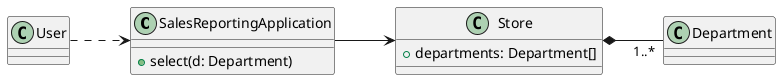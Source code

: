 @startuml step2
left to right direction

class SalesReportingApplication{
    + select(d: Department)
}
class Store{
    + departments: Department[]
}
class Department

Store *-- "1..*" Department
SalesReportingApplication --> Store

class User
User ..> SalesReportingApplication

@enduml